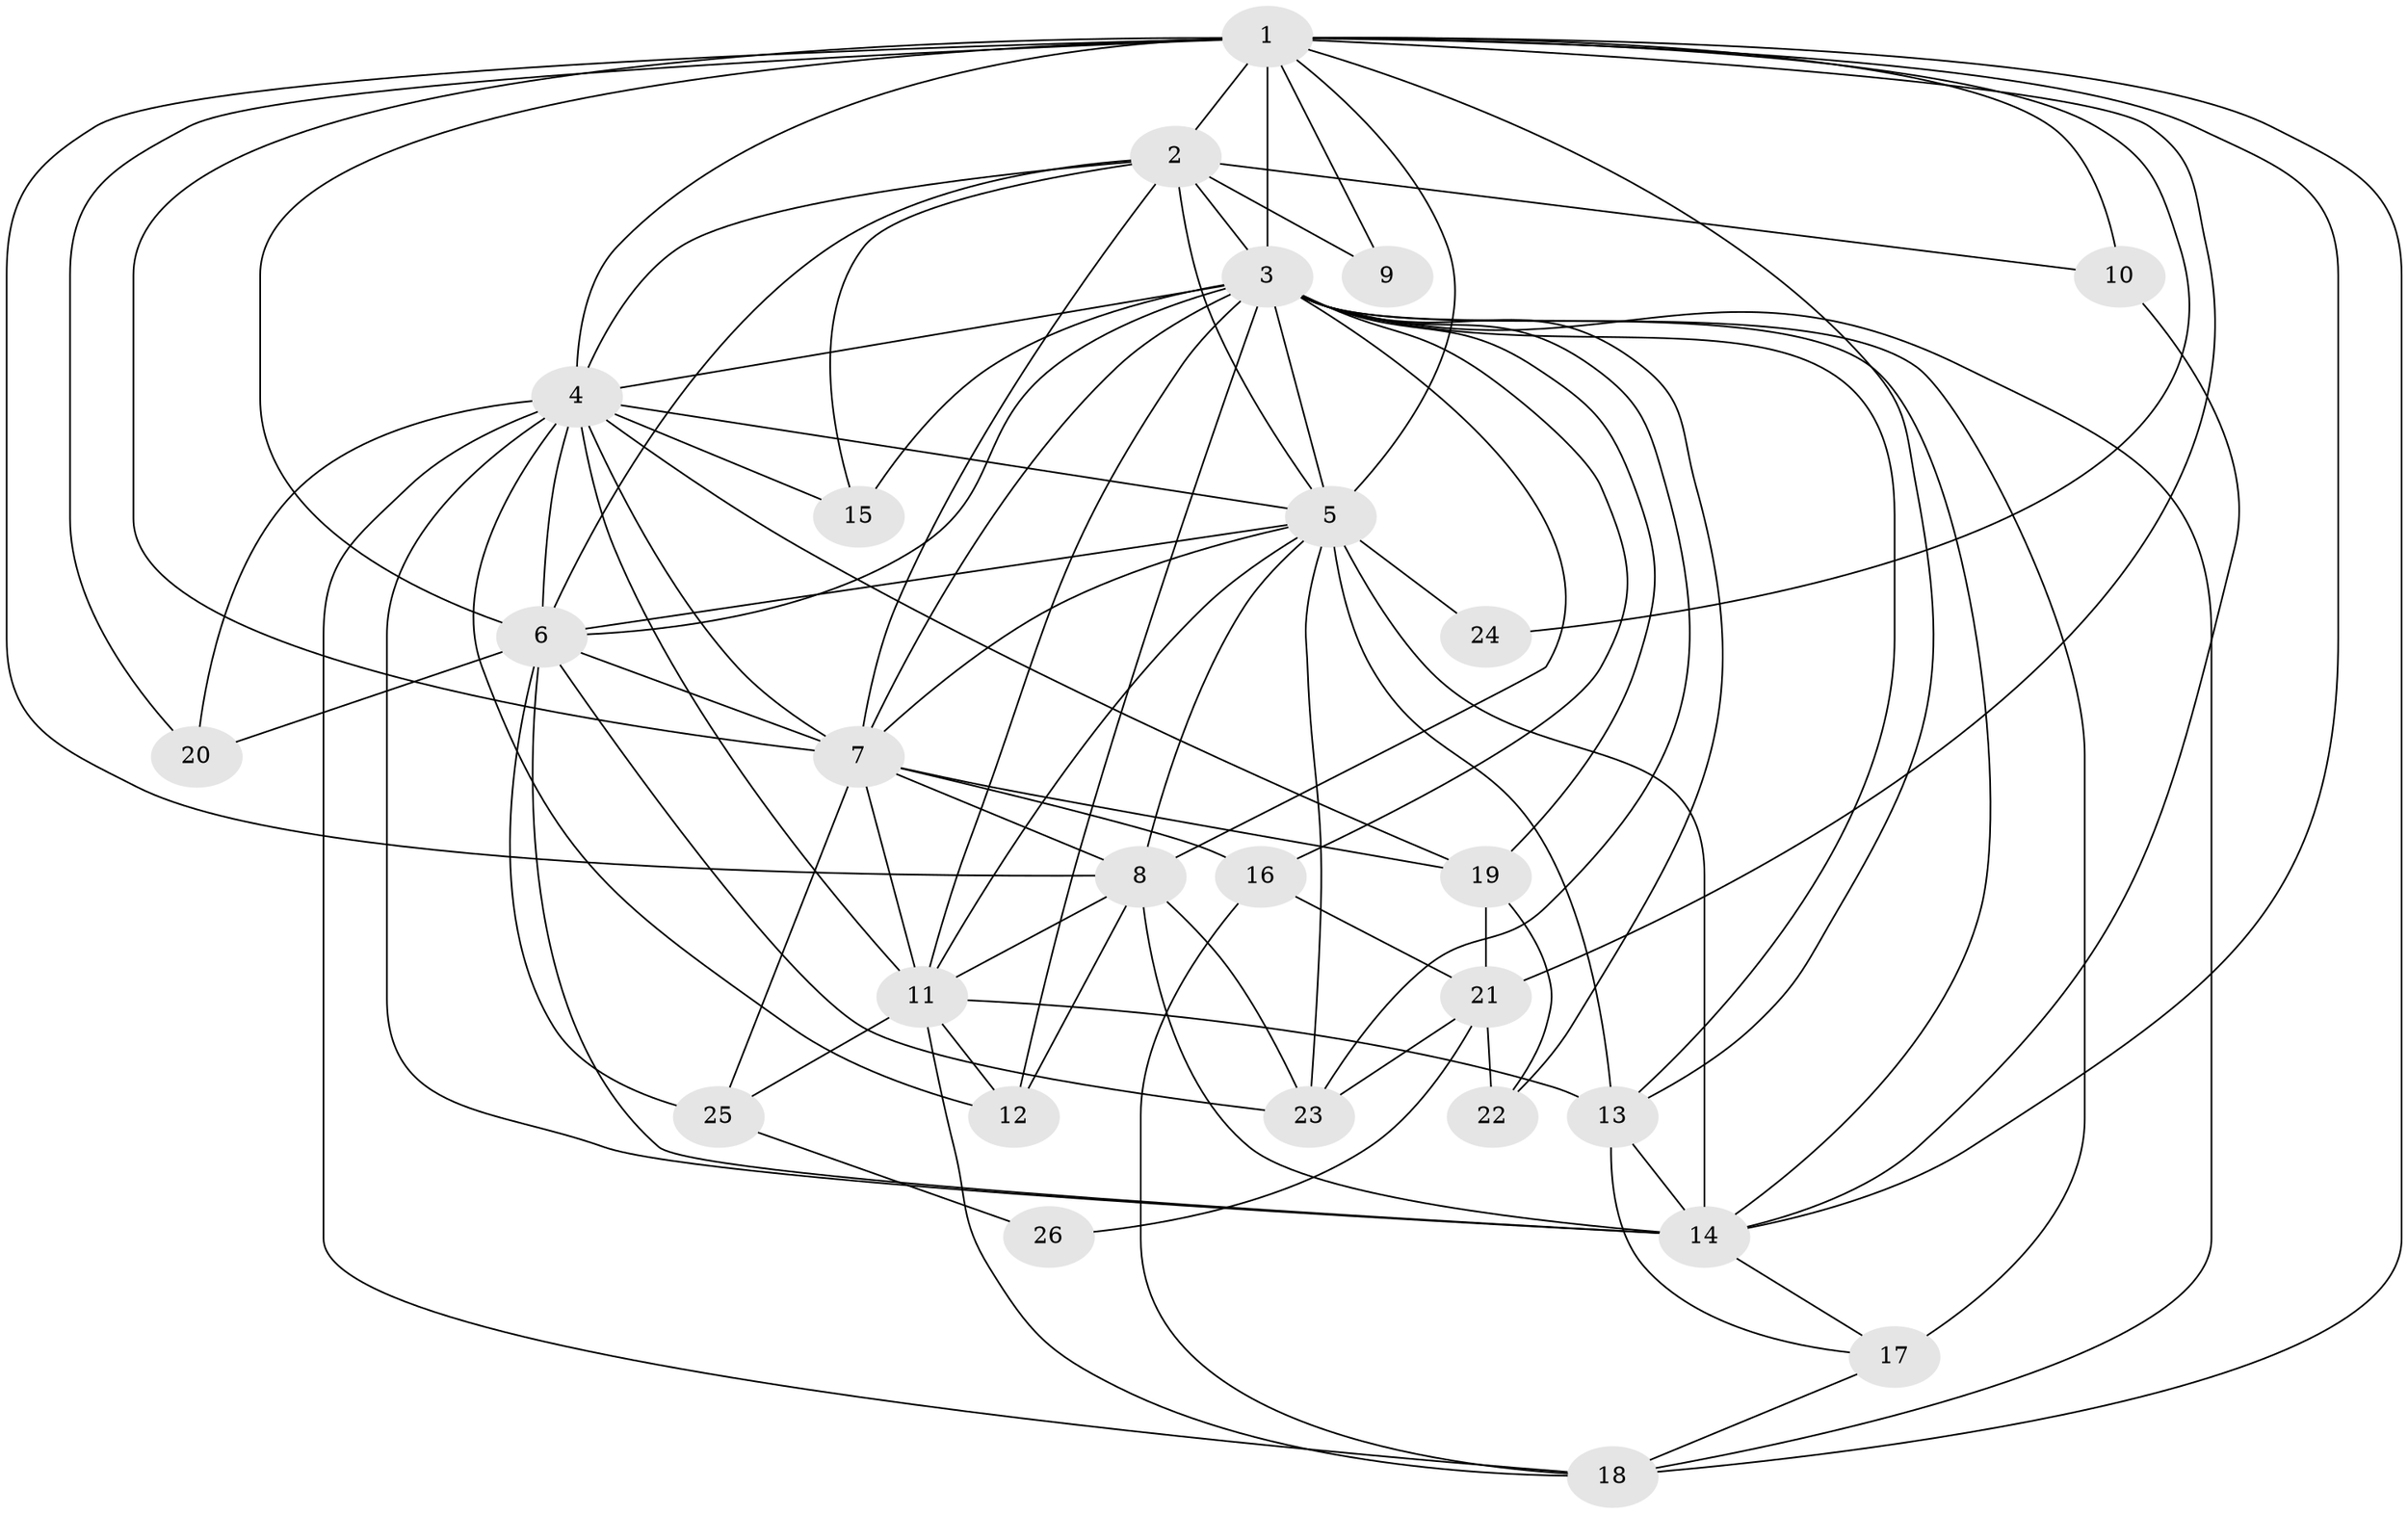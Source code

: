 // original degree distribution, {20: 0.011764705882352941, 13: 0.011764705882352941, 17: 0.023529411764705882, 24: 0.03529411764705882, 14: 0.011764705882352941, 11: 0.011764705882352941, 19: 0.011764705882352941, 4: 0.08235294117647059, 2: 0.49411764705882355, 3: 0.24705882352941178, 9: 0.011764705882352941, 5: 0.03529411764705882, 8: 0.011764705882352941}
// Generated by graph-tools (version 1.1) at 2025/49/03/04/25 22:49:58]
// undirected, 26 vertices, 88 edges
graph export_dot {
  node [color=gray90,style=filled];
  1;
  2;
  3;
  4;
  5;
  6;
  7;
  8;
  9;
  10;
  11;
  12;
  13;
  14;
  15;
  16;
  17;
  18;
  19;
  20;
  21;
  22;
  23;
  24;
  25;
  26;
  1 -- 2 [weight=3.0];
  1 -- 3 [weight=6.0];
  1 -- 4 [weight=2.0];
  1 -- 5 [weight=4.0];
  1 -- 6 [weight=4.0];
  1 -- 7 [weight=2.0];
  1 -- 8 [weight=1.0];
  1 -- 9 [weight=2.0];
  1 -- 10 [weight=2.0];
  1 -- 13 [weight=3.0];
  1 -- 14 [weight=1.0];
  1 -- 18 [weight=1.0];
  1 -- 20 [weight=1.0];
  1 -- 21 [weight=1.0];
  1 -- 24 [weight=1.0];
  2 -- 3 [weight=1.0];
  2 -- 4 [weight=1.0];
  2 -- 5 [weight=2.0];
  2 -- 6 [weight=2.0];
  2 -- 7 [weight=1.0];
  2 -- 9 [weight=1.0];
  2 -- 10 [weight=1.0];
  2 -- 15 [weight=1.0];
  3 -- 4 [weight=1.0];
  3 -- 5 [weight=2.0];
  3 -- 6 [weight=15.0];
  3 -- 7 [weight=3.0];
  3 -- 8 [weight=1.0];
  3 -- 11 [weight=2.0];
  3 -- 12 [weight=1.0];
  3 -- 13 [weight=1.0];
  3 -- 14 [weight=1.0];
  3 -- 15 [weight=1.0];
  3 -- 16 [weight=4.0];
  3 -- 17 [weight=3.0];
  3 -- 18 [weight=1.0];
  3 -- 19 [weight=1.0];
  3 -- 22 [weight=1.0];
  3 -- 23 [weight=1.0];
  4 -- 5 [weight=3.0];
  4 -- 6 [weight=2.0];
  4 -- 7 [weight=1.0];
  4 -- 11 [weight=1.0];
  4 -- 12 [weight=1.0];
  4 -- 14 [weight=1.0];
  4 -- 15 [weight=1.0];
  4 -- 18 [weight=1.0];
  4 -- 19 [weight=1.0];
  4 -- 20 [weight=1.0];
  5 -- 6 [weight=4.0];
  5 -- 7 [weight=2.0];
  5 -- 8 [weight=1.0];
  5 -- 11 [weight=1.0];
  5 -- 13 [weight=1.0];
  5 -- 14 [weight=7.0];
  5 -- 23 [weight=1.0];
  5 -- 24 [weight=2.0];
  6 -- 7 [weight=3.0];
  6 -- 14 [weight=1.0];
  6 -- 20 [weight=1.0];
  6 -- 23 [weight=1.0];
  6 -- 25 [weight=1.0];
  7 -- 8 [weight=7.0];
  7 -- 11 [weight=1.0];
  7 -- 16 [weight=1.0];
  7 -- 19 [weight=1.0];
  7 -- 25 [weight=2.0];
  8 -- 11 [weight=1.0];
  8 -- 12 [weight=1.0];
  8 -- 14 [weight=2.0];
  8 -- 23 [weight=1.0];
  10 -- 14 [weight=1.0];
  11 -- 12 [weight=1.0];
  11 -- 13 [weight=1.0];
  11 -- 18 [weight=1.0];
  11 -- 25 [weight=1.0];
  13 -- 14 [weight=1.0];
  13 -- 17 [weight=1.0];
  14 -- 17 [weight=1.0];
  16 -- 18 [weight=1.0];
  16 -- 21 [weight=1.0];
  17 -- 18 [weight=1.0];
  19 -- 21 [weight=2.0];
  19 -- 22 [weight=1.0];
  21 -- 22 [weight=1.0];
  21 -- 23 [weight=1.0];
  21 -- 26 [weight=2.0];
  25 -- 26 [weight=1.0];
}
